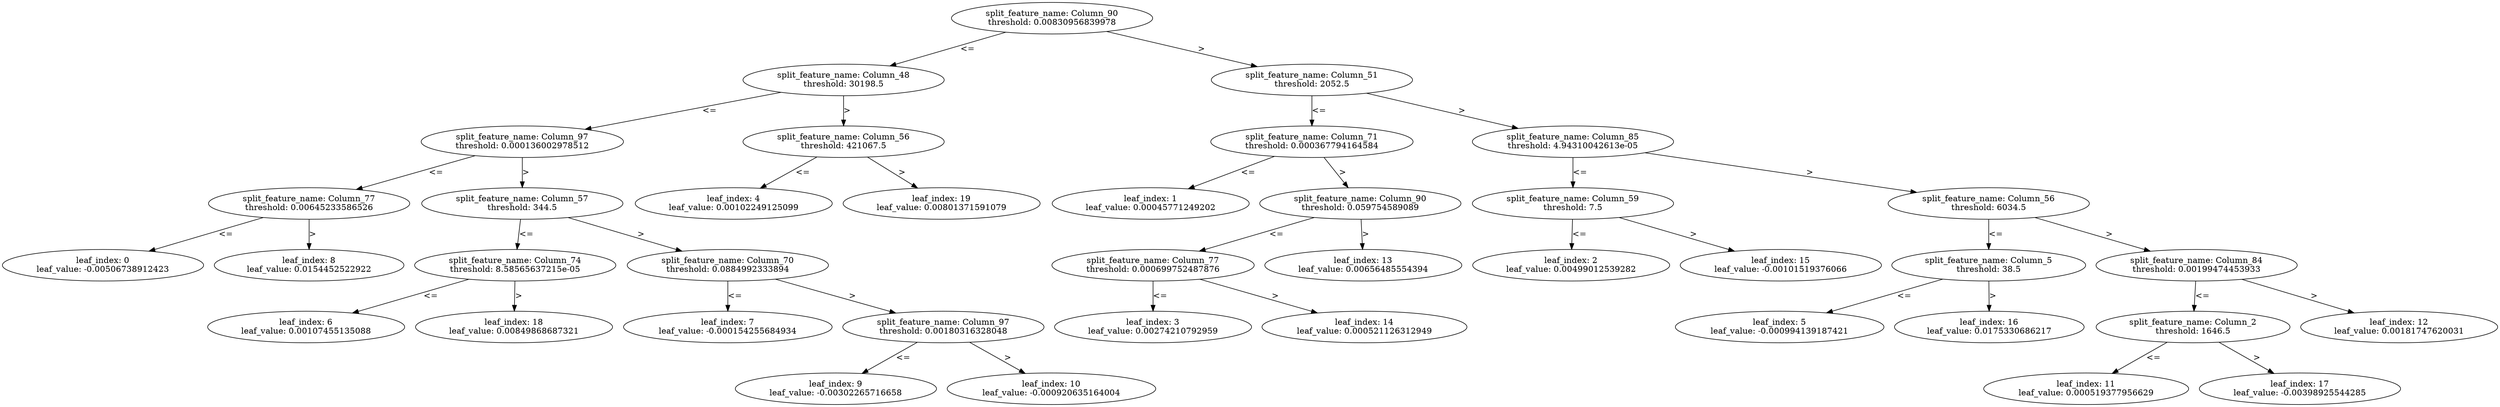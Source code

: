 digraph Tree75 {
	split0 [label="split_feature_name: Column_90\nthreshold: 0.00830956839978"]
	split3 [label="split_feature_name: Column_48\nthreshold: 30198.5"]
	split5 [label="split_feature_name: Column_97\nthreshold: 0.000136002978512"]
	split7 [label="split_feature_name: Column_77\nthreshold: 0.00645233586526"]
	leaf0 [label="leaf_index: 0\nleaf_value: -0.00506738912423"]
	split7 -> leaf0 [label="<="]
	leaf8 [label="leaf_index: 8\nleaf_value: 0.0154452522922"]
	split7 -> leaf8 [label=">"]
	split5 -> split7 [label="<="]
	split6 [label="split_feature_name: Column_57\nthreshold: 344.5"]
	split17 [label="split_feature_name: Column_74\nthreshold: 8.58565637215e-05"]
	leaf6 [label="leaf_index: 6\nleaf_value: 0.00107455135088"]
	split17 -> leaf6 [label="<="]
	leaf18 [label="leaf_index: 18\nleaf_value: 0.00849868687321"]
	split17 -> leaf18 [label=">"]
	split6 -> split17 [label="<="]
	split8 [label="split_feature_name: Column_70\nthreshold: 0.0884992333894"]
	leaf7 [label="leaf_index: 7\nleaf_value: -0.000154255684934"]
	split8 -> leaf7 [label="<="]
	split9 [label="split_feature_name: Column_97\nthreshold: 0.00180316328048"]
	leaf9 [label="leaf_index: 9\nleaf_value: -0.00302265716658"]
	split9 -> leaf9 [label="<="]
	leaf10 [label="leaf_index: 10\nleaf_value: -0.000920635164004"]
	split9 -> leaf10 [label=">"]
	split8 -> split9 [label=">"]
	split6 -> split8 [label=">"]
	split5 -> split6 [label=">"]
	split3 -> split5 [label="<="]
	split18 [label="split_feature_name: Column_56\nthreshold: 421067.5"]
	leaf4 [label="leaf_index: 4\nleaf_value: 0.00102249125099"]
	split18 -> leaf4 [label="<="]
	leaf19 [label="leaf_index: 19\nleaf_value: 0.00801371591079"]
	split18 -> leaf19 [label=">"]
	split3 -> split18 [label=">"]
	split0 -> split3 [label="<="]
	split1 [label="split_feature_name: Column_51\nthreshold: 2052.5"]
	split2 [label="split_feature_name: Column_71\nthreshold: 0.000367794164584"]
	leaf1 [label="leaf_index: 1\nleaf_value: 0.00045771249202"]
	split2 -> leaf1 [label="<="]
	split12 [label="split_feature_name: Column_90\nthreshold: 0.059754589089"]
	split13 [label="split_feature_name: Column_77\nthreshold: 0.000699752487876"]
	leaf3 [label="leaf_index: 3\nleaf_value: 0.00274210792959"]
	split13 -> leaf3 [label="<="]
	leaf14 [label="leaf_index: 14\nleaf_value: 0.000521126312949"]
	split13 -> leaf14 [label=">"]
	split12 -> split13 [label="<="]
	leaf13 [label="leaf_index: 13\nleaf_value: 0.00656485554394"]
	split12 -> leaf13 [label=">"]
	split2 -> split12 [label=">"]
	split1 -> split2 [label="<="]
	split4 [label="split_feature_name: Column_85\nthreshold: 4.94310042613e-05"]
	split14 [label="split_feature_name: Column_59\nthreshold: 7.5"]
	leaf2 [label="leaf_index: 2\nleaf_value: 0.00499012539282"]
	split14 -> leaf2 [label="<="]
	leaf15 [label="leaf_index: 15\nleaf_value: -0.00101519376066"]
	split14 -> leaf15 [label=">"]
	split4 -> split14 [label="<="]
	split10 [label="split_feature_name: Column_56\nthreshold: 6034.5"]
	split15 [label="split_feature_name: Column_5\nthreshold: 38.5"]
	leaf5 [label="leaf_index: 5\nleaf_value: -0.000994139187421"]
	split15 -> leaf5 [label="<="]
	leaf16 [label="leaf_index: 16\nleaf_value: 0.0175330686217"]
	split15 -> leaf16 [label=">"]
	split10 -> split15 [label="<="]
	split11 [label="split_feature_name: Column_84\nthreshold: 0.00199474453933"]
	split16 [label="split_feature_name: Column_2\nthreshold: 1646.5"]
	leaf11 [label="leaf_index: 11\nleaf_value: 0.000519377956629"]
	split16 -> leaf11 [label="<="]
	leaf17 [label="leaf_index: 17\nleaf_value: -0.00398925544285"]
	split16 -> leaf17 [label=">"]
	split11 -> split16 [label="<="]
	leaf12 [label="leaf_index: 12\nleaf_value: 0.00181747620031"]
	split11 -> leaf12 [label=">"]
	split10 -> split11 [label=">"]
	split4 -> split10 [label=">"]
	split1 -> split4 [label=">"]
	split0 -> split1 [label=">"]
}
